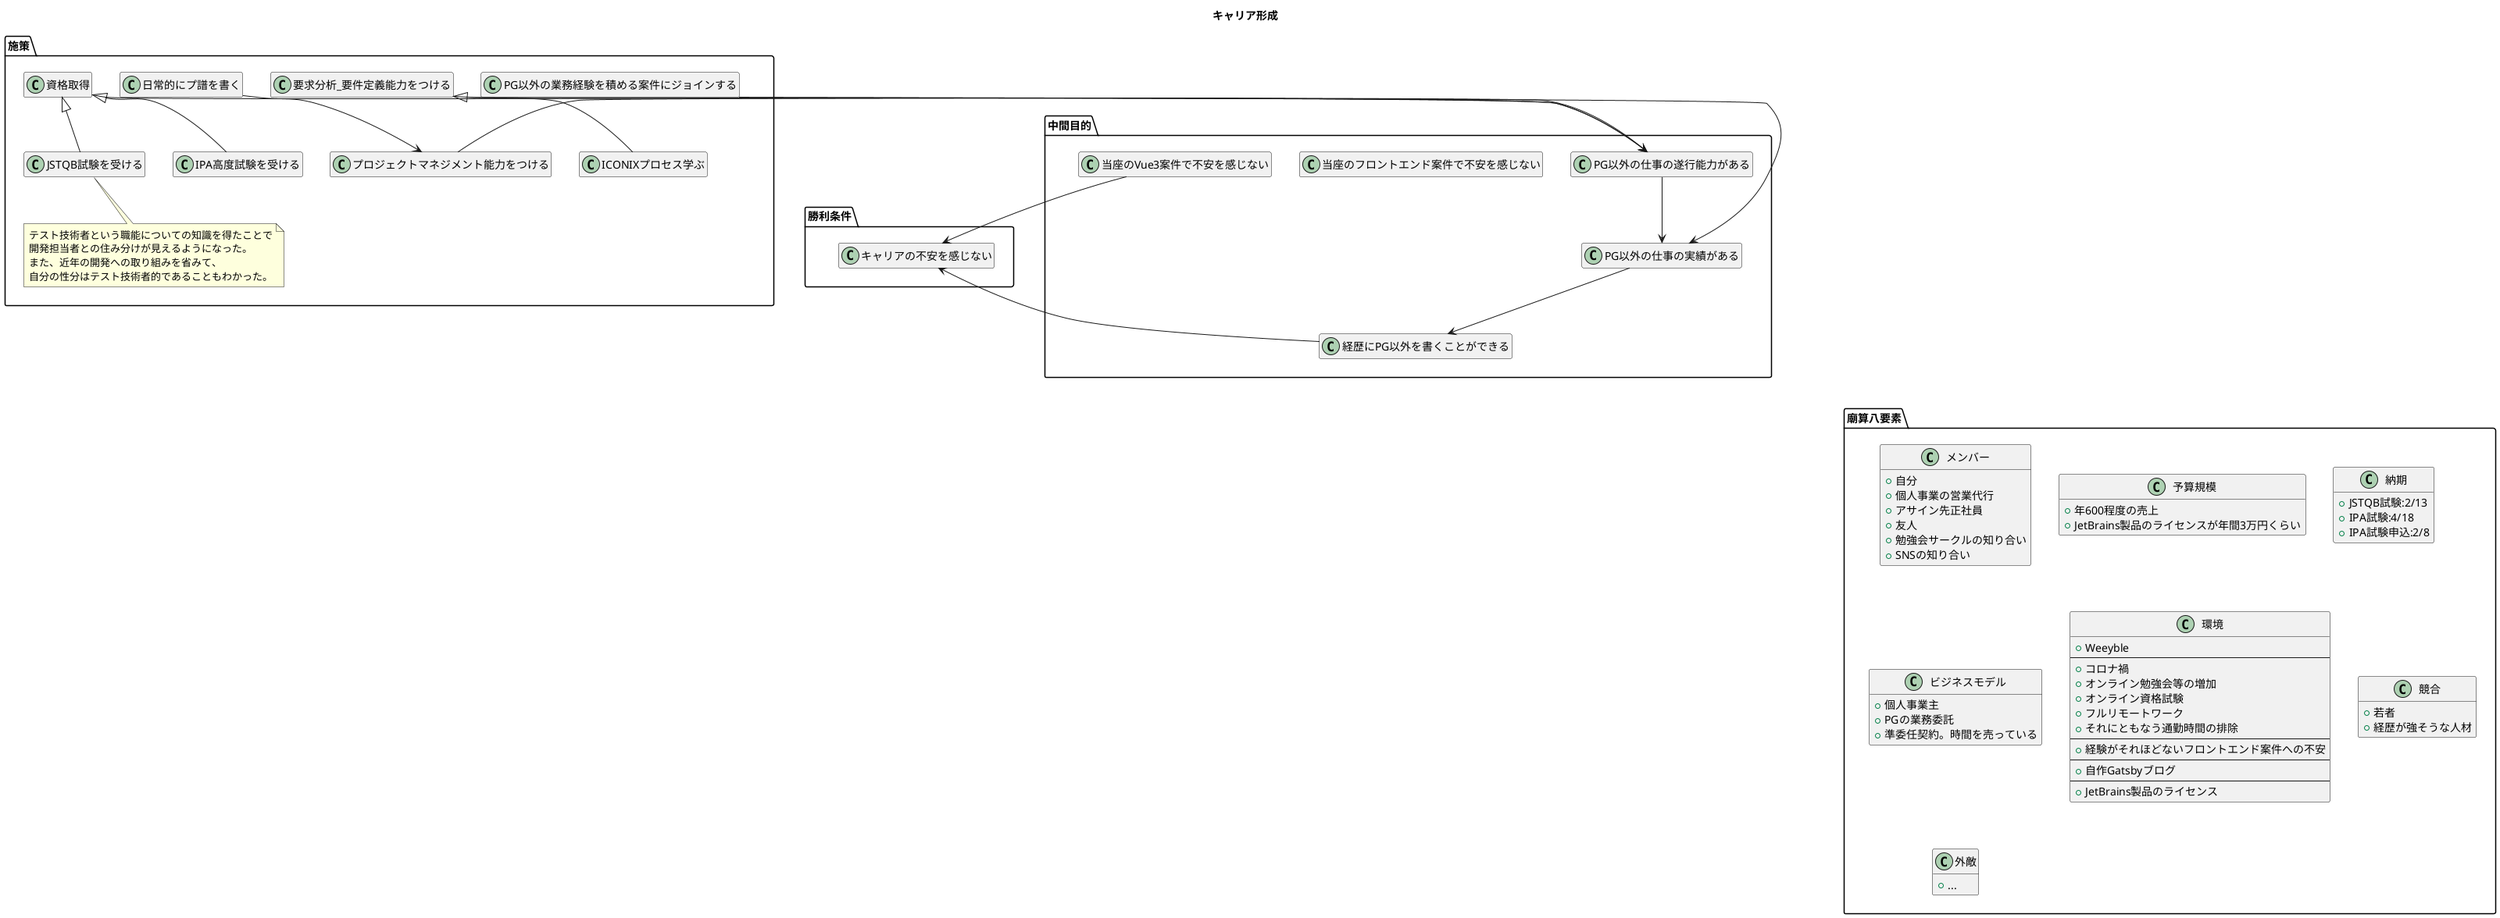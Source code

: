 @startuml

title キャリア形成

hide empty members
skinparam class {
  BackgroundColor<<deprecated>> Grey
  BackgroundColor<<new>> Yellow
}

package 勝利条件 {
  class キャリアの不安を感じない
}
package 中間目的 {
  class 経歴にPG以外を書くことができる
  経歴にPG以外を書くことができる --> キャリアの不安を感じない

  class PG以外の仕事の実績がある
  PG以外の仕事の実績がある --> 経歴にPG以外を書くことができる

  class PG以外の仕事の遂行能力がある
  PG以外の仕事の遂行能力がある --> PG以外の仕事の実績がある

  class 当座のフロントエンド案件で不安を感じない
  当座のVue3案件で不安を感じない --> キャリアの不安を感じない
}

package 施策 {
  プロジェクトマネジメント能力をつける --> PG以外の仕事の遂行能力がある
  日常的にプ譜を書く --> プロジェクトマネジメント能力をつける

  要求分析_要件定義能力をつける --> PG以外の仕事の遂行能力がある
  class ICONIXプロセス学ぶ extends 要求分析_要件定義能力をつける

  PG以外の業務経験を積める案件にジョインする --> PG以外の仕事の実績がある

  資格取得 --> PG以外の仕事の遂行能力がある
  class JSTQB試験を受ける extends 資格取得
  class JSTQB試験を受ける
  note bottom
  テスト技術者という職能についての知識を得たことで
  開発担当者との住み分けが見えるようになった。
  また、近年の開発への取り組みを省みて、
  自分の性分はテスト技術者的であることもわかった。
  end note
  class IPA高度試験を受ける extends 資格取得
}

package 廟算八要素 {
  class メンバー {
   + 自分
   + 個人事業の営業代行
   + アサイン先正社員
   + 友人
   + 勉強会サークルの知り合い
   + SNSの知り合い
  }
  class 予算規模 {
   + 年600程度の売上
   + JetBrains製品のライセンスが年間3万円くらい
  }
  class 納期 {
   + JSTQB試験:2/13
   + IPA試験:4/18
   + IPA試験申込:2/8
  }
  class ビジネスモデル {
   + 個人事業主
   + PGの業務委託
   + 準委任契約。時間を売っている
  }
  class 環境 {
   + Weeyble
   --
   + コロナ禍
   + オンライン勉強会等の増加
   + オンライン資格試験
   + フルリモートワーク
   + それにともなう通勤時間の排除
   --
   + 経験がそれほどないフロントエンド案件への不安
   --
   + 自作Gatsbyブログ
   --
   + JetBrains製品のライセンス
  }
  class 競合 {
   + 若者
   + 経歴が強そうな人材
  }
  class 外敵 {
   + ...
  }
}


中間目的 --u[hidden]--> 勝利条件
施策 --u[hidden]--> 中間目的
廟算八要素 ---u[hidden]--> 施策

@enduml
